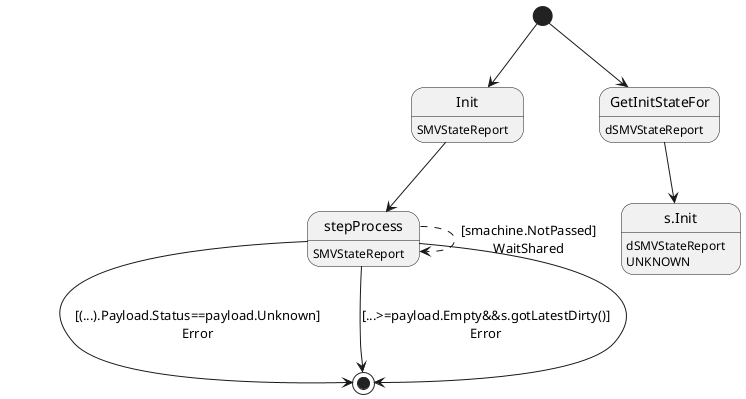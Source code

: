 @startuml
state "Init" as T01_S001
T01_S001 : SMVStateReport
[*] --> T01_S001
T01_S001 --> T01_S002
state "stepProcess" as T01_S002
T01_S002 : SMVStateReport
T01_S002 --> [*] : [(...).Payload.Status==payload.Unknown]\nError
T01_S002 --> [*] : [...>=payload.Empty&&s.gotLatestDirty()]\nError
T01_S002 --[dashed]> T01_S002 : [smachine.NotPassed]\nWaitShared
T01_S002 --> [*]
state "GetInitStateFor" as T00_S001
T00_S001 : dSMVStateReport
[*] --> T00_S001
state "s.Init" as T00_U001
T00_U001 : dSMVStateReport
T00_U001 : UNKNOWN 
T00_S001 --> T00_U001
@enduml
